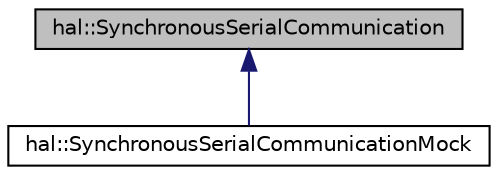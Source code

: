 digraph "hal::SynchronousSerialCommunication"
{
 // INTERACTIVE_SVG=YES
  edge [fontname="Helvetica",fontsize="10",labelfontname="Helvetica",labelfontsize="10"];
  node [fontname="Helvetica",fontsize="10",shape=record];
  Node0 [label="hal::SynchronousSerialCommunication",height=0.2,width=0.4,color="black", fillcolor="grey75", style="filled", fontcolor="black"];
  Node0 -> Node1 [dir="back",color="midnightblue",fontsize="10",style="solid",fontname="Helvetica"];
  Node1 [label="hal::SynchronousSerialCommunicationMock",height=0.2,width=0.4,color="black", fillcolor="white", style="filled",URL="$db/d34/classhal_1_1_synchronous_serial_communication_mock.html"];
}
